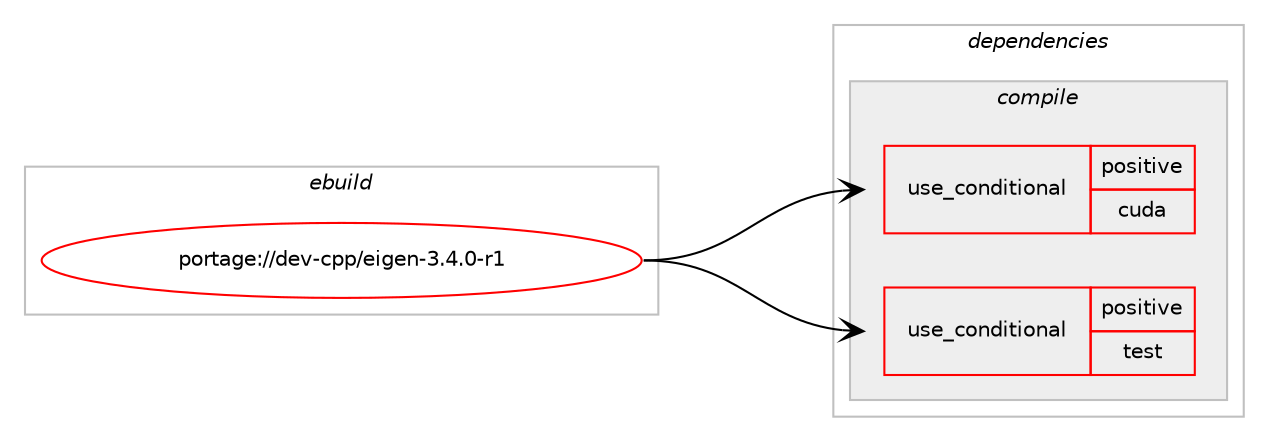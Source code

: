 digraph prolog {

# *************
# Graph options
# *************

newrank=true;
concentrate=true;
compound=true;
graph [rankdir=LR,fontname=Helvetica,fontsize=10,ranksep=1.5];#, ranksep=2.5, nodesep=0.2];
edge  [arrowhead=vee];
node  [fontname=Helvetica,fontsize=10];

# **********
# The ebuild
# **********

subgraph cluster_leftcol {
color=gray;
rank=same;
label=<<i>ebuild</i>>;
id [label="portage://dev-cpp/eigen-3.4.0-r1", color=red, width=4, href="../dev-cpp/eigen-3.4.0-r1.svg"];
}

# ****************
# The dependencies
# ****************

subgraph cluster_midcol {
color=gray;
label=<<i>dependencies</i>>;
subgraph cluster_compile {
fillcolor="#eeeeee";
style=filled;
label=<<i>compile</i>>;
subgraph cond16406 {
dependency29574 [label=<<TABLE BORDER="0" CELLBORDER="1" CELLSPACING="0" CELLPADDING="4"><TR><TD ROWSPAN="3" CELLPADDING="10">use_conditional</TD></TR><TR><TD>positive</TD></TR><TR><TD>cuda</TD></TR></TABLE>>, shape=none, color=red];
# *** BEGIN UNKNOWN DEPENDENCY TYPE (TODO) ***
# dependency29574 -> package_dependency(portage://dev-cpp/eigen-3.4.0-r1,install,no,dev-util,nvidia-cuda-toolkit,none,[,,],[],[])
# *** END UNKNOWN DEPENDENCY TYPE (TODO) ***

}
id:e -> dependency29574:w [weight=20,style="solid",arrowhead="vee"];
subgraph cond16407 {
dependency29575 [label=<<TABLE BORDER="0" CELLBORDER="1" CELLSPACING="0" CELLPADDING="4"><TR><TD ROWSPAN="3" CELLPADDING="10">use_conditional</TD></TR><TR><TD>positive</TD></TR><TR><TD>test</TD></TR></TABLE>>, shape=none, color=red];
# *** BEGIN UNKNOWN DEPENDENCY TYPE (TODO) ***
# dependency29575 -> package_dependency(portage://dev-cpp/eigen-3.4.0-r1,install,no,dev-libs,gmp,none,[,,],[slot(0)],[])
# *** END UNKNOWN DEPENDENCY TYPE (TODO) ***

# *** BEGIN UNKNOWN DEPENDENCY TYPE (TODO) ***
# dependency29575 -> package_dependency(portage://dev-cpp/eigen-3.4.0-r1,install,no,dev-libs,mpfr,none,[,,],[slot(0)],[])
# *** END UNKNOWN DEPENDENCY TYPE (TODO) ***

# *** BEGIN UNKNOWN DEPENDENCY TYPE (TODO) ***
# dependency29575 -> package_dependency(portage://dev-cpp/eigen-3.4.0-r1,install,no,media-libs,freeglut,none,[,,],[],[])
# *** END UNKNOWN DEPENDENCY TYPE (TODO) ***

# *** BEGIN UNKNOWN DEPENDENCY TYPE (TODO) ***
# dependency29575 -> package_dependency(portage://dev-cpp/eigen-3.4.0-r1,install,no,media-libs,glew,none,[,,],[],[])
# *** END UNKNOWN DEPENDENCY TYPE (TODO) ***

# *** BEGIN UNKNOWN DEPENDENCY TYPE (TODO) ***
# dependency29575 -> package_dependency(portage://dev-cpp/eigen-3.4.0-r1,install,no,sci-libs,adolc,none,[,,],[],[use(enable(sparse),none)])
# *** END UNKNOWN DEPENDENCY TYPE (TODO) ***

# *** BEGIN UNKNOWN DEPENDENCY TYPE (TODO) ***
# dependency29575 -> package_dependency(portage://dev-cpp/eigen-3.4.0-r1,install,no,sci-libs,cholmod,none,[,,],[],[])
# *** END UNKNOWN DEPENDENCY TYPE (TODO) ***

# *** BEGIN UNKNOWN DEPENDENCY TYPE (TODO) ***
# dependency29575 -> package_dependency(portage://dev-cpp/eigen-3.4.0-r1,install,no,sci-libs,fftw,none,[,,],[slot(3.0)],[])
# *** END UNKNOWN DEPENDENCY TYPE (TODO) ***

# *** BEGIN UNKNOWN DEPENDENCY TYPE (TODO) ***
# dependency29575 -> package_dependency(portage://dev-cpp/eigen-3.4.0-r1,install,no,sci-libs,pastix,none,[,,],[],[])
# *** END UNKNOWN DEPENDENCY TYPE (TODO) ***

# *** BEGIN UNKNOWN DEPENDENCY TYPE (TODO) ***
# dependency29575 -> package_dependency(portage://dev-cpp/eigen-3.4.0-r1,install,no,sci-libs,scotch,none,[,,],[],[])
# *** END UNKNOWN DEPENDENCY TYPE (TODO) ***

# *** BEGIN UNKNOWN DEPENDENCY TYPE (TODO) ***
# dependency29575 -> package_dependency(portage://dev-cpp/eigen-3.4.0-r1,install,no,sci-libs,spqr,none,[,,],[],[])
# *** END UNKNOWN DEPENDENCY TYPE (TODO) ***

# *** BEGIN UNKNOWN DEPENDENCY TYPE (TODO) ***
# dependency29575 -> package_dependency(portage://dev-cpp/eigen-3.4.0-r1,install,no,sci-libs,superlu,none,[,,],[],[])
# *** END UNKNOWN DEPENDENCY TYPE (TODO) ***

# *** BEGIN UNKNOWN DEPENDENCY TYPE (TODO) ***
# dependency29575 -> package_dependency(portage://dev-cpp/eigen-3.4.0-r1,install,no,sci-libs,umfpack,none,[,,],[],[])
# *** END UNKNOWN DEPENDENCY TYPE (TODO) ***

# *** BEGIN UNKNOWN DEPENDENCY TYPE (TODO) ***
# dependency29575 -> package_dependency(portage://dev-cpp/eigen-3.4.0-r1,install,no,virtual,opengl,none,[,,],[],[])
# *** END UNKNOWN DEPENDENCY TYPE (TODO) ***

}
id:e -> dependency29575:w [weight=20,style="solid",arrowhead="vee"];
}
subgraph cluster_compileandrun {
fillcolor="#eeeeee";
style=filled;
label=<<i>compile and run</i>>;
}
subgraph cluster_run {
fillcolor="#eeeeee";
style=filled;
label=<<i>run</i>>;
}
}

# **************
# The candidates
# **************

subgraph cluster_choices {
rank=same;
color=gray;
label=<<i>candidates</i>>;

}

}
